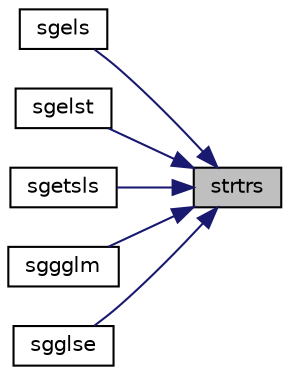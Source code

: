 digraph "strtrs"
{
 // LATEX_PDF_SIZE
  edge [fontname="Helvetica",fontsize="10",labelfontname="Helvetica",labelfontsize="10"];
  node [fontname="Helvetica",fontsize="10",shape=record];
  rankdir="RL";
  Node1 [label="strtrs",height=0.2,width=0.4,color="black", fillcolor="grey75", style="filled", fontcolor="black",tooltip="STRTRS"];
  Node1 -> Node2 [dir="back",color="midnightblue",fontsize="10",style="solid",fontname="Helvetica"];
  Node2 [label="sgels",height=0.2,width=0.4,color="black", fillcolor="white", style="filled",URL="$sgels_8f.html#a166c189c7bcd808a9468c05e53da816f",tooltip="SGELS solves overdetermined or underdetermined systems for GE matrices"];
  Node1 -> Node3 [dir="back",color="midnightblue",fontsize="10",style="solid",fontname="Helvetica"];
  Node3 [label="sgelst",height=0.2,width=0.4,color="black", fillcolor="white", style="filled",URL="$sgelst_8f.html#ac636617800cd2364aa30952dcd6b8c3e",tooltip="SGELST solves overdetermined or underdetermined systems for GE matrices using QR or LQ factorization ..."];
  Node1 -> Node4 [dir="back",color="midnightblue",fontsize="10",style="solid",fontname="Helvetica"];
  Node4 [label="sgetsls",height=0.2,width=0.4,color="black", fillcolor="white", style="filled",URL="$sgetsls_8f.html#a6208039df0bf345b9befcf55a4ceaef3",tooltip="SGETSLS"];
  Node1 -> Node5 [dir="back",color="midnightblue",fontsize="10",style="solid",fontname="Helvetica"];
  Node5 [label="sggglm",height=0.2,width=0.4,color="black", fillcolor="white", style="filled",URL="$sggglm_8f.html#a3396020c326155bf403103d9eef2552d",tooltip="SGGGLM"];
  Node1 -> Node6 [dir="back",color="midnightblue",fontsize="10",style="solid",fontname="Helvetica"];
  Node6 [label="sgglse",height=0.2,width=0.4,color="black", fillcolor="white", style="filled",URL="$sgglse_8f.html#a63a2105abbfdbf4038e716059086d738",tooltip="SGGLSE solves overdetermined or underdetermined systems for OTHER matrices"];
}
